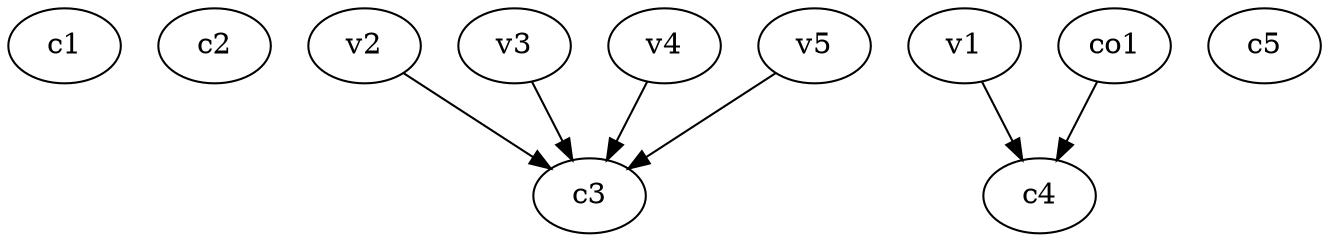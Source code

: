strict digraph  {
c1;
c2;
c3;
c4;
c5;
v1;
v2;
v3;
v4;
v5;
co1;
v1 -> c4  [weight=1];
v2 -> c3  [weight=1];
v3 -> c3  [weight=1];
v4 -> c3  [weight=1];
v5 -> c3  [weight=1];
co1 -> c4  [weight=1];
}
